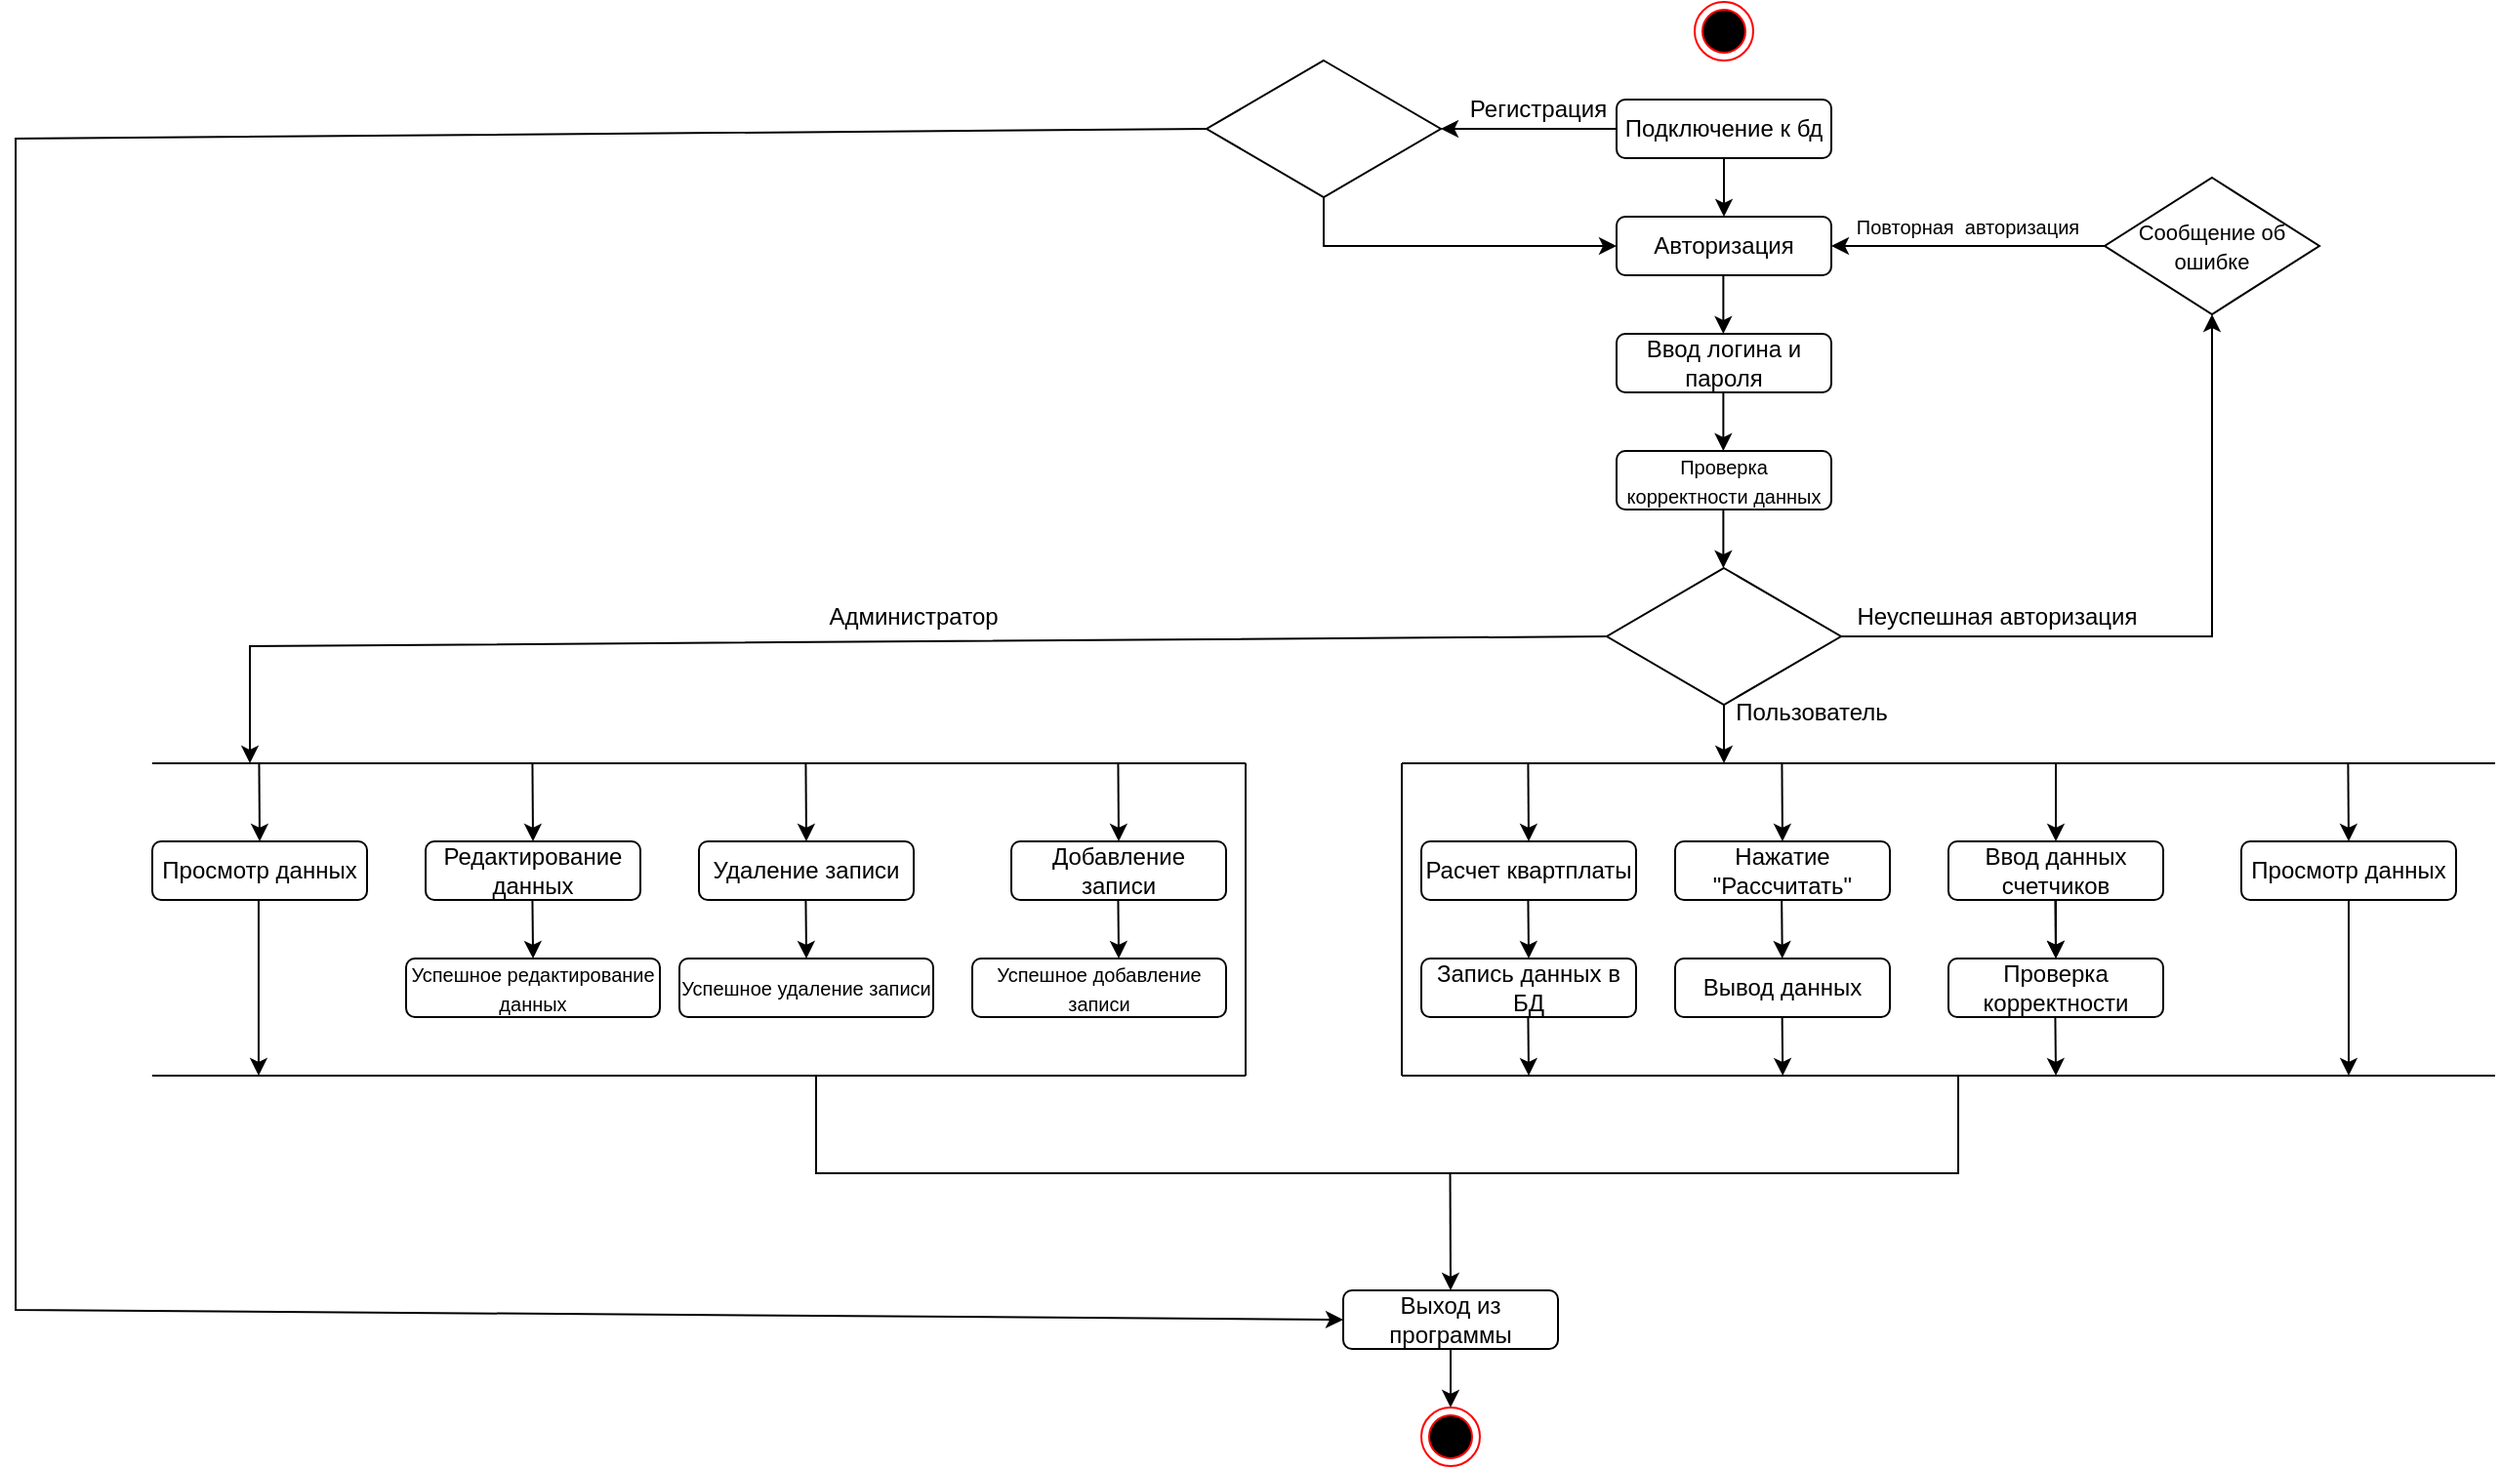 <mxfile version="26.2.14">
  <diagram id="ApH-g16-K_BEeuCZxIzM" name="Страница — 1">
    <mxGraphModel dx="2952" dy="1145" grid="1" gridSize="10" guides="1" tooltips="1" connect="1" arrows="1" fold="1" page="1" pageScale="1" pageWidth="1169" pageHeight="827" math="0" shadow="0">
      <root>
        <mxCell id="0" />
        <mxCell id="1" parent="0" />
        <mxCell id="-Dr9QUZ1F8WlUCkGdHFx-1" value="" style="ellipse;html=1;shape=endState;fillColor=#000000;strokeColor=#ff0000;" vertex="1" parent="1">
          <mxGeometry x="580" y="50" width="30" height="30" as="geometry" />
        </mxCell>
        <mxCell id="-Dr9QUZ1F8WlUCkGdHFx-6" value="Подключение к бд" style="rounded=1;whiteSpace=wrap;html=1;" vertex="1" parent="1">
          <mxGeometry x="540" y="100" width="110" height="30" as="geometry" />
        </mxCell>
        <mxCell id="-Dr9QUZ1F8WlUCkGdHFx-9" value="Авторизация" style="rounded=1;whiteSpace=wrap;html=1;" vertex="1" parent="1">
          <mxGeometry x="540" y="160" width="110" height="30" as="geometry" />
        </mxCell>
        <mxCell id="-Dr9QUZ1F8WlUCkGdHFx-10" value="Ввод логина и пароля" style="rounded=1;whiteSpace=wrap;html=1;" vertex="1" parent="1">
          <mxGeometry x="540" y="220" width="110" height="30" as="geometry" />
        </mxCell>
        <mxCell id="-Dr9QUZ1F8WlUCkGdHFx-11" value="&lt;font style=&quot;font-size: 10px;&quot;&gt;Проверка корректности данных&lt;/font&gt;" style="rounded=1;whiteSpace=wrap;html=1;" vertex="1" parent="1">
          <mxGeometry x="540" y="280" width="110" height="30" as="geometry" />
        </mxCell>
        <mxCell id="-Dr9QUZ1F8WlUCkGdHFx-12" value="" style="rhombus;whiteSpace=wrap;html=1;" vertex="1" parent="1">
          <mxGeometry x="535" y="340" width="120" height="70" as="geometry" />
        </mxCell>
        <mxCell id="-Dr9QUZ1F8WlUCkGdHFx-14" value="&lt;font style=&quot;font-size: 11px;&quot;&gt;Сообщение об ошибке&lt;/font&gt;" style="rhombus;whiteSpace=wrap;html=1;" vertex="1" parent="1">
          <mxGeometry x="790" y="140" width="110" height="70" as="geometry" />
        </mxCell>
        <mxCell id="-Dr9QUZ1F8WlUCkGdHFx-16" value="" style="endArrow=classic;html=1;rounded=0;exitX=0;exitY=0.5;exitDx=0;exitDy=0;entryX=1;entryY=0.5;entryDx=0;entryDy=0;" edge="1" parent="1" source="-Dr9QUZ1F8WlUCkGdHFx-6" target="-Dr9QUZ1F8WlUCkGdHFx-27">
          <mxGeometry width="50" height="50" relative="1" as="geometry">
            <mxPoint x="560" y="540" as="sourcePoint" />
            <mxPoint x="510.0" y="115.0" as="targetPoint" />
          </mxGeometry>
        </mxCell>
        <mxCell id="-Dr9QUZ1F8WlUCkGdHFx-17" value="" style="endArrow=classic;html=1;rounded=0;exitX=0.5;exitY=1;exitDx=0;exitDy=0;entryX=0.5;entryY=0;entryDx=0;entryDy=0;" edge="1" parent="1" source="-Dr9QUZ1F8WlUCkGdHFx-6" target="-Dr9QUZ1F8WlUCkGdHFx-9">
          <mxGeometry width="50" height="50" relative="1" as="geometry">
            <mxPoint x="560" y="220" as="sourcePoint" />
            <mxPoint x="610" y="170" as="targetPoint" />
          </mxGeometry>
        </mxCell>
        <mxCell id="-Dr9QUZ1F8WlUCkGdHFx-18" value="" style="endArrow=classic;html=1;rounded=0;exitX=0.5;exitY=1;exitDx=0;exitDy=0;entryX=0.5;entryY=0;entryDx=0;entryDy=0;" edge="1" parent="1">
          <mxGeometry width="50" height="50" relative="1" as="geometry">
            <mxPoint x="594.69" y="190" as="sourcePoint" />
            <mxPoint x="594.69" y="220" as="targetPoint" />
          </mxGeometry>
        </mxCell>
        <mxCell id="-Dr9QUZ1F8WlUCkGdHFx-19" value="" style="endArrow=classic;html=1;rounded=0;exitX=0.5;exitY=1;exitDx=0;exitDy=0;entryX=0.5;entryY=0;entryDx=0;entryDy=0;" edge="1" parent="1">
          <mxGeometry width="50" height="50" relative="1" as="geometry">
            <mxPoint x="594.69" y="250" as="sourcePoint" />
            <mxPoint x="594.69" y="280" as="targetPoint" />
          </mxGeometry>
        </mxCell>
        <mxCell id="-Dr9QUZ1F8WlUCkGdHFx-20" value="" style="endArrow=classic;html=1;rounded=0;exitX=0.5;exitY=1;exitDx=0;exitDy=0;entryX=0.5;entryY=0;entryDx=0;entryDy=0;" edge="1" parent="1">
          <mxGeometry width="50" height="50" relative="1" as="geometry">
            <mxPoint x="594.69" y="310" as="sourcePoint" />
            <mxPoint x="594.69" y="340" as="targetPoint" />
          </mxGeometry>
        </mxCell>
        <mxCell id="-Dr9QUZ1F8WlUCkGdHFx-21" value="" style="endArrow=classic;html=1;rounded=0;exitX=0;exitY=0.5;exitDx=0;exitDy=0;entryX=1;entryY=0.5;entryDx=0;entryDy=0;" edge="1" parent="1" source="-Dr9QUZ1F8WlUCkGdHFx-14" target="-Dr9QUZ1F8WlUCkGdHFx-9">
          <mxGeometry width="50" height="50" relative="1" as="geometry">
            <mxPoint x="600" y="200" as="sourcePoint" />
            <mxPoint x="650" y="150" as="targetPoint" />
          </mxGeometry>
        </mxCell>
        <mxCell id="-Dr9QUZ1F8WlUCkGdHFx-22" value="" style="endArrow=classic;html=1;rounded=0;exitX=1;exitY=0.5;exitDx=0;exitDy=0;entryX=0.5;entryY=1;entryDx=0;entryDy=0;" edge="1" parent="1" source="-Dr9QUZ1F8WlUCkGdHFx-12" target="-Dr9QUZ1F8WlUCkGdHFx-14">
          <mxGeometry width="50" height="50" relative="1" as="geometry">
            <mxPoint x="600" y="410" as="sourcePoint" />
            <mxPoint x="650" y="360" as="targetPoint" />
            <Array as="points">
              <mxPoint x="845" y="375" />
            </Array>
          </mxGeometry>
        </mxCell>
        <mxCell id="-Dr9QUZ1F8WlUCkGdHFx-23" value="Неуспешная авторизация" style="text;html=1;align=center;verticalAlign=middle;whiteSpace=wrap;rounded=0;" vertex="1" parent="1">
          <mxGeometry x="630" y="350" width="210" height="30" as="geometry" />
        </mxCell>
        <mxCell id="-Dr9QUZ1F8WlUCkGdHFx-24" value="&lt;font style=&quot;font-size: 10px;&quot;&gt;Повторная&amp;nbsp; авторизация&lt;/font&gt;" style="text;html=1;align=center;verticalAlign=middle;whiteSpace=wrap;rounded=0;" vertex="1" parent="1">
          <mxGeometry x="630" y="150" width="180" height="30" as="geometry" />
        </mxCell>
        <mxCell id="-Dr9QUZ1F8WlUCkGdHFx-25" value="" style="endArrow=classic;html=1;rounded=0;exitX=0.5;exitY=1;exitDx=0;exitDy=0;entryX=0;entryY=0.5;entryDx=0;entryDy=0;" edge="1" parent="1" source="-Dr9QUZ1F8WlUCkGdHFx-27" target="-Dr9QUZ1F8WlUCkGdHFx-9">
          <mxGeometry width="50" height="50" relative="1" as="geometry">
            <mxPoint x="470" y="220" as="sourcePoint" />
            <mxPoint x="520" y="170" as="targetPoint" />
            <Array as="points">
              <mxPoint x="390" y="175" />
            </Array>
          </mxGeometry>
        </mxCell>
        <mxCell id="-Dr9QUZ1F8WlUCkGdHFx-27" value="" style="rhombus;whiteSpace=wrap;html=1;" vertex="1" parent="1">
          <mxGeometry x="330" y="80" width="120" height="70" as="geometry" />
        </mxCell>
        <mxCell id="-Dr9QUZ1F8WlUCkGdHFx-28" value="Регистрация" style="text;html=1;align=center;verticalAlign=middle;whiteSpace=wrap;rounded=0;" vertex="1" parent="1">
          <mxGeometry x="470" y="90" width="60" height="30" as="geometry" />
        </mxCell>
        <mxCell id="-Dr9QUZ1F8WlUCkGdHFx-29" value="" style="endArrow=none;html=1;rounded=0;" edge="1" parent="1">
          <mxGeometry width="50" height="50" relative="1" as="geometry">
            <mxPoint x="430" y="440" as="sourcePoint" />
            <mxPoint x="990" y="440" as="targetPoint" />
          </mxGeometry>
        </mxCell>
        <mxCell id="-Dr9QUZ1F8WlUCkGdHFx-53" value="" style="edgeStyle=orthogonalEdgeStyle;rounded=0;orthogonalLoop=1;jettySize=auto;html=1;" edge="1" parent="1" source="-Dr9QUZ1F8WlUCkGdHFx-31" target="-Dr9QUZ1F8WlUCkGdHFx-52">
          <mxGeometry relative="1" as="geometry" />
        </mxCell>
        <mxCell id="-Dr9QUZ1F8WlUCkGdHFx-31" value="Ввод данных счетчиков" style="rounded=1;whiteSpace=wrap;html=1;" vertex="1" parent="1">
          <mxGeometry x="710" y="480" width="110" height="30" as="geometry" />
        </mxCell>
        <mxCell id="-Dr9QUZ1F8WlUCkGdHFx-32" value="Просмотр данных" style="rounded=1;whiteSpace=wrap;html=1;" vertex="1" parent="1">
          <mxGeometry x="860" y="480" width="110" height="30" as="geometry" />
        </mxCell>
        <mxCell id="-Dr9QUZ1F8WlUCkGdHFx-33" value="Нажатие &quot;Рассчитать&quot;" style="rounded=1;whiteSpace=wrap;html=1;" vertex="1" parent="1">
          <mxGeometry x="570" y="480" width="110" height="30" as="geometry" />
        </mxCell>
        <mxCell id="-Dr9QUZ1F8WlUCkGdHFx-35" value="Расчет квартплаты" style="rounded=1;whiteSpace=wrap;html=1;" vertex="1" parent="1">
          <mxGeometry x="440" y="480" width="110" height="30" as="geometry" />
        </mxCell>
        <mxCell id="-Dr9QUZ1F8WlUCkGdHFx-37" value="Запись данных в БД" style="rounded=1;whiteSpace=wrap;html=1;" vertex="1" parent="1">
          <mxGeometry x="440" y="540" width="110" height="30" as="geometry" />
        </mxCell>
        <mxCell id="-Dr9QUZ1F8WlUCkGdHFx-38" value="" style="endArrow=classic;html=1;rounded=0;entryX=0.5;entryY=0;entryDx=0;entryDy=0;" edge="1" parent="1" target="-Dr9QUZ1F8WlUCkGdHFx-31">
          <mxGeometry width="50" height="50" relative="1" as="geometry">
            <mxPoint x="765" y="440" as="sourcePoint" />
            <mxPoint x="810" y="550" as="targetPoint" />
          </mxGeometry>
        </mxCell>
        <mxCell id="-Dr9QUZ1F8WlUCkGdHFx-39" value="" style="endArrow=classic;html=1;rounded=0;" edge="1" parent="1">
          <mxGeometry width="50" height="50" relative="1" as="geometry">
            <mxPoint x="764.69" y="510" as="sourcePoint" />
            <mxPoint x="765" y="540" as="targetPoint" />
          </mxGeometry>
        </mxCell>
        <mxCell id="-Dr9QUZ1F8WlUCkGdHFx-40" value="" style="endArrow=classic;html=1;rounded=0;" edge="1" parent="1">
          <mxGeometry width="50" height="50" relative="1" as="geometry">
            <mxPoint x="624.58" y="510" as="sourcePoint" />
            <mxPoint x="624.89" y="540" as="targetPoint" />
          </mxGeometry>
        </mxCell>
        <mxCell id="-Dr9QUZ1F8WlUCkGdHFx-41" value="" style="endArrow=classic;html=1;rounded=0;" edge="1" parent="1">
          <mxGeometry width="50" height="50" relative="1" as="geometry">
            <mxPoint x="494.71" y="510" as="sourcePoint" />
            <mxPoint x="495.02" y="540" as="targetPoint" />
          </mxGeometry>
        </mxCell>
        <mxCell id="-Dr9QUZ1F8WlUCkGdHFx-42" value="" style="endArrow=classic;html=1;rounded=0;entryX=0.5;entryY=0;entryDx=0;entryDy=0;" edge="1" parent="1" target="-Dr9QUZ1F8WlUCkGdHFx-32">
          <mxGeometry width="50" height="50" relative="1" as="geometry">
            <mxPoint x="914.69" y="440" as="sourcePoint" />
            <mxPoint x="915" y="470" as="targetPoint" />
          </mxGeometry>
        </mxCell>
        <mxCell id="-Dr9QUZ1F8WlUCkGdHFx-43" value="" style="endArrow=classic;html=1;rounded=0;exitX=0.5;exitY=1;exitDx=0;exitDy=0;" edge="1" parent="1" source="-Dr9QUZ1F8WlUCkGdHFx-32">
          <mxGeometry width="50" height="50" relative="1" as="geometry">
            <mxPoint x="760" y="600" as="sourcePoint" />
            <mxPoint x="915" y="600" as="targetPoint" />
          </mxGeometry>
        </mxCell>
        <mxCell id="-Dr9QUZ1F8WlUCkGdHFx-44" value="" style="endArrow=classic;html=1;rounded=0;entryX=0.5;entryY=0;entryDx=0;entryDy=0;" edge="1" parent="1" target="-Dr9QUZ1F8WlUCkGdHFx-33">
          <mxGeometry width="50" height="50" relative="1" as="geometry">
            <mxPoint x="624.71" y="440" as="sourcePoint" />
            <mxPoint x="625.02" y="470" as="targetPoint" />
          </mxGeometry>
        </mxCell>
        <mxCell id="-Dr9QUZ1F8WlUCkGdHFx-47" value="" style="endArrow=none;html=1;rounded=0;" edge="1" parent="1">
          <mxGeometry width="50" height="50" relative="1" as="geometry">
            <mxPoint x="430" y="600" as="sourcePoint" />
            <mxPoint x="990" y="600" as="targetPoint" />
          </mxGeometry>
        </mxCell>
        <mxCell id="-Dr9QUZ1F8WlUCkGdHFx-50" value="Вывод данных" style="rounded=1;whiteSpace=wrap;html=1;" vertex="1" parent="1">
          <mxGeometry x="570" y="540" width="110" height="30" as="geometry" />
        </mxCell>
        <mxCell id="-Dr9QUZ1F8WlUCkGdHFx-51" value="" style="endArrow=classic;html=1;rounded=0;entryX=0.5;entryY=0;entryDx=0;entryDy=0;" edge="1" parent="1">
          <mxGeometry width="50" height="50" relative="1" as="geometry">
            <mxPoint x="494.71" y="440" as="sourcePoint" />
            <mxPoint x="495" y="480" as="targetPoint" />
          </mxGeometry>
        </mxCell>
        <mxCell id="-Dr9QUZ1F8WlUCkGdHFx-52" value="Проверка корректности" style="rounded=1;whiteSpace=wrap;html=1;" vertex="1" parent="1">
          <mxGeometry x="710" y="540" width="110" height="30" as="geometry" />
        </mxCell>
        <mxCell id="-Dr9QUZ1F8WlUCkGdHFx-54" value="" style="endArrow=classic;html=1;rounded=0;" edge="1" parent="1">
          <mxGeometry width="50" height="50" relative="1" as="geometry">
            <mxPoint x="764.71" y="570" as="sourcePoint" />
            <mxPoint x="765.02" y="600" as="targetPoint" />
          </mxGeometry>
        </mxCell>
        <mxCell id="-Dr9QUZ1F8WlUCkGdHFx-55" value="" style="endArrow=classic;html=1;rounded=0;" edge="1" parent="1">
          <mxGeometry width="50" height="50" relative="1" as="geometry">
            <mxPoint x="624.82" y="570" as="sourcePoint" />
            <mxPoint x="625.13" y="600" as="targetPoint" />
          </mxGeometry>
        </mxCell>
        <mxCell id="-Dr9QUZ1F8WlUCkGdHFx-56" value="" style="endArrow=classic;html=1;rounded=0;" edge="1" parent="1">
          <mxGeometry width="50" height="50" relative="1" as="geometry">
            <mxPoint x="494.71" y="570" as="sourcePoint" />
            <mxPoint x="495.02" y="600" as="targetPoint" />
          </mxGeometry>
        </mxCell>
        <mxCell id="-Dr9QUZ1F8WlUCkGdHFx-57" value="" style="endArrow=classic;html=1;rounded=0;exitX=0.5;exitY=1;exitDx=0;exitDy=0;" edge="1" parent="1" source="-Dr9QUZ1F8WlUCkGdHFx-12">
          <mxGeometry width="50" height="50" relative="1" as="geometry">
            <mxPoint x="510" y="440" as="sourcePoint" />
            <mxPoint x="595" y="440" as="targetPoint" />
          </mxGeometry>
        </mxCell>
        <mxCell id="-Dr9QUZ1F8WlUCkGdHFx-58" value="" style="endArrow=classic;html=1;rounded=0;exitX=0;exitY=0.5;exitDx=0;exitDy=0;" edge="1" parent="1" source="-Dr9QUZ1F8WlUCkGdHFx-12">
          <mxGeometry width="50" height="50" relative="1" as="geometry">
            <mxPoint x="340" y="410" as="sourcePoint" />
            <mxPoint x="-160" y="440" as="targetPoint" />
            <Array as="points">
              <mxPoint x="-160" y="380" />
            </Array>
          </mxGeometry>
        </mxCell>
        <mxCell id="-Dr9QUZ1F8WlUCkGdHFx-60" value="" style="endArrow=none;html=1;rounded=0;" edge="1" parent="1">
          <mxGeometry width="50" height="50" relative="1" as="geometry">
            <mxPoint x="-210" y="440" as="sourcePoint" />
            <mxPoint x="350" y="440" as="targetPoint" />
          </mxGeometry>
        </mxCell>
        <mxCell id="-Dr9QUZ1F8WlUCkGdHFx-61" value="" style="endArrow=none;html=1;rounded=0;" edge="1" parent="1">
          <mxGeometry width="50" height="50" relative="1" as="geometry">
            <mxPoint x="-210" y="600" as="sourcePoint" />
            <mxPoint x="350" y="600" as="targetPoint" />
          </mxGeometry>
        </mxCell>
        <mxCell id="-Dr9QUZ1F8WlUCkGdHFx-62" value="Просмотр данных" style="rounded=1;whiteSpace=wrap;html=1;" vertex="1" parent="1">
          <mxGeometry x="-210" y="480" width="110" height="30" as="geometry" />
        </mxCell>
        <mxCell id="-Dr9QUZ1F8WlUCkGdHFx-63" value="Редактирование данных" style="rounded=1;whiteSpace=wrap;html=1;" vertex="1" parent="1">
          <mxGeometry x="-70" y="480" width="110" height="30" as="geometry" />
        </mxCell>
        <mxCell id="-Dr9QUZ1F8WlUCkGdHFx-64" value="Удаление записи" style="rounded=1;whiteSpace=wrap;html=1;" vertex="1" parent="1">
          <mxGeometry x="70" y="480" width="110" height="30" as="geometry" />
        </mxCell>
        <mxCell id="-Dr9QUZ1F8WlUCkGdHFx-65" value="Добавление записи" style="rounded=1;whiteSpace=wrap;html=1;" vertex="1" parent="1">
          <mxGeometry x="230" y="480" width="110" height="30" as="geometry" />
        </mxCell>
        <mxCell id="-Dr9QUZ1F8WlUCkGdHFx-67" value="&lt;font style=&quot;font-size: 10px;&quot;&gt;Успешное редактирование данных&lt;/font&gt;" style="rounded=1;whiteSpace=wrap;html=1;" vertex="1" parent="1">
          <mxGeometry x="-80" y="540" width="130" height="30" as="geometry" />
        </mxCell>
        <mxCell id="-Dr9QUZ1F8WlUCkGdHFx-70" value="&lt;font style=&quot;font-size: 10px;&quot;&gt;Успешное удаление записи&lt;/font&gt;" style="rounded=1;whiteSpace=wrap;html=1;" vertex="1" parent="1">
          <mxGeometry x="60" y="540" width="130" height="30" as="geometry" />
        </mxCell>
        <mxCell id="-Dr9QUZ1F8WlUCkGdHFx-71" value="&lt;font style=&quot;font-size: 10px;&quot;&gt;Успешное добавление записи&lt;/font&gt;" style="rounded=1;whiteSpace=wrap;html=1;" vertex="1" parent="1">
          <mxGeometry x="210" y="540" width="130" height="30" as="geometry" />
        </mxCell>
        <mxCell id="-Dr9QUZ1F8WlUCkGdHFx-72" value="" style="endArrow=classic;html=1;rounded=0;entryX=0.5;entryY=0;entryDx=0;entryDy=0;" edge="1" parent="1">
          <mxGeometry width="50" height="50" relative="1" as="geometry">
            <mxPoint x="284.72" y="440" as="sourcePoint" />
            <mxPoint x="285.01" y="480" as="targetPoint" />
          </mxGeometry>
        </mxCell>
        <mxCell id="-Dr9QUZ1F8WlUCkGdHFx-73" value="" style="endArrow=classic;html=1;rounded=0;entryX=0.5;entryY=0;entryDx=0;entryDy=0;" edge="1" parent="1">
          <mxGeometry width="50" height="50" relative="1" as="geometry">
            <mxPoint x="124.72" y="440" as="sourcePoint" />
            <mxPoint x="125.01" y="480" as="targetPoint" />
          </mxGeometry>
        </mxCell>
        <mxCell id="-Dr9QUZ1F8WlUCkGdHFx-74" value="" style="endArrow=classic;html=1;rounded=0;entryX=0.5;entryY=0;entryDx=0;entryDy=0;" edge="1" parent="1">
          <mxGeometry width="50" height="50" relative="1" as="geometry">
            <mxPoint x="-15.28" y="440" as="sourcePoint" />
            <mxPoint x="-14.99" y="480" as="targetPoint" />
          </mxGeometry>
        </mxCell>
        <mxCell id="-Dr9QUZ1F8WlUCkGdHFx-75" value="" style="endArrow=classic;html=1;rounded=0;entryX=0.5;entryY=0;entryDx=0;entryDy=0;" edge="1" parent="1">
          <mxGeometry width="50" height="50" relative="1" as="geometry">
            <mxPoint x="-155.28" y="440" as="sourcePoint" />
            <mxPoint x="-154.99" y="480" as="targetPoint" />
          </mxGeometry>
        </mxCell>
        <mxCell id="-Dr9QUZ1F8WlUCkGdHFx-76" value="" style="endArrow=classic;html=1;rounded=0;" edge="1" parent="1">
          <mxGeometry width="50" height="50" relative="1" as="geometry">
            <mxPoint x="284.72" y="510" as="sourcePoint" />
            <mxPoint x="285.03" y="540" as="targetPoint" />
          </mxGeometry>
        </mxCell>
        <mxCell id="-Dr9QUZ1F8WlUCkGdHFx-77" value="" style="endArrow=classic;html=1;rounded=0;" edge="1" parent="1">
          <mxGeometry width="50" height="50" relative="1" as="geometry">
            <mxPoint x="124.72" y="510" as="sourcePoint" />
            <mxPoint x="125.03" y="540" as="targetPoint" />
          </mxGeometry>
        </mxCell>
        <mxCell id="-Dr9QUZ1F8WlUCkGdHFx-78" value="" style="endArrow=classic;html=1;rounded=0;" edge="1" parent="1">
          <mxGeometry width="50" height="50" relative="1" as="geometry">
            <mxPoint x="-15.28" y="510" as="sourcePoint" />
            <mxPoint x="-14.97" y="540" as="targetPoint" />
          </mxGeometry>
        </mxCell>
        <mxCell id="-Dr9QUZ1F8WlUCkGdHFx-79" value="" style="endArrow=classic;html=1;rounded=0;exitX=0.5;exitY=1;exitDx=0;exitDy=0;" edge="1" parent="1">
          <mxGeometry width="50" height="50" relative="1" as="geometry">
            <mxPoint x="-155.53" y="510" as="sourcePoint" />
            <mxPoint x="-155.53" y="600" as="targetPoint" />
          </mxGeometry>
        </mxCell>
        <mxCell id="-Dr9QUZ1F8WlUCkGdHFx-80" value="" style="endArrow=none;html=1;rounded=0;" edge="1" parent="1">
          <mxGeometry width="50" height="50" relative="1" as="geometry">
            <mxPoint x="350" y="440" as="sourcePoint" />
            <mxPoint x="350" y="600" as="targetPoint" />
          </mxGeometry>
        </mxCell>
        <mxCell id="-Dr9QUZ1F8WlUCkGdHFx-81" value="" style="endArrow=none;html=1;rounded=0;" edge="1" parent="1">
          <mxGeometry width="50" height="50" relative="1" as="geometry">
            <mxPoint x="430" y="440" as="sourcePoint" />
            <mxPoint x="430" y="600" as="targetPoint" />
          </mxGeometry>
        </mxCell>
        <mxCell id="-Dr9QUZ1F8WlUCkGdHFx-83" value="Администратор" style="text;html=1;align=center;verticalAlign=middle;whiteSpace=wrap;rounded=0;" vertex="1" parent="1">
          <mxGeometry x="150" y="350" width="60" height="30" as="geometry" />
        </mxCell>
        <mxCell id="-Dr9QUZ1F8WlUCkGdHFx-84" style="edgeStyle=orthogonalEdgeStyle;rounded=0;orthogonalLoop=1;jettySize=auto;html=1;exitX=0.5;exitY=1;exitDx=0;exitDy=0;" edge="1" parent="1" source="-Dr9QUZ1F8WlUCkGdHFx-83" target="-Dr9QUZ1F8WlUCkGdHFx-83">
          <mxGeometry relative="1" as="geometry" />
        </mxCell>
        <mxCell id="-Dr9QUZ1F8WlUCkGdHFx-85" value="Пользователь" style="text;html=1;align=center;verticalAlign=middle;whiteSpace=wrap;rounded=0;" vertex="1" parent="1">
          <mxGeometry x="610" y="399" width="60" height="30" as="geometry" />
        </mxCell>
        <mxCell id="-Dr9QUZ1F8WlUCkGdHFx-87" value="" style="endArrow=none;html=1;rounded=0;" edge="1" parent="1">
          <mxGeometry width="50" height="50" relative="1" as="geometry">
            <mxPoint x="130" y="600" as="sourcePoint" />
            <mxPoint x="460" y="650" as="targetPoint" />
            <Array as="points">
              <mxPoint x="130" y="650" />
            </Array>
          </mxGeometry>
        </mxCell>
        <mxCell id="-Dr9QUZ1F8WlUCkGdHFx-89" value="Выход из программы" style="rounded=1;whiteSpace=wrap;html=1;" vertex="1" parent="1">
          <mxGeometry x="400" y="710" width="110" height="30" as="geometry" />
        </mxCell>
        <mxCell id="-Dr9QUZ1F8WlUCkGdHFx-91" value="" style="endArrow=none;html=1;rounded=0;" edge="1" parent="1">
          <mxGeometry width="50" height="50" relative="1" as="geometry">
            <mxPoint x="455" y="650" as="sourcePoint" />
            <mxPoint x="715" y="600" as="targetPoint" />
            <Array as="points">
              <mxPoint x="715" y="650" />
            </Array>
          </mxGeometry>
        </mxCell>
        <mxCell id="-Dr9QUZ1F8WlUCkGdHFx-92" value="" style="endArrow=classic;html=1;rounded=0;exitX=0.5;exitY=1;exitDx=0;exitDy=0;" edge="1" parent="1" source="-Dr9QUZ1F8WlUCkGdHFx-89">
          <mxGeometry width="50" height="50" relative="1" as="geometry">
            <mxPoint x="527" y="800" as="sourcePoint" />
            <mxPoint x="455" y="770" as="targetPoint" />
          </mxGeometry>
        </mxCell>
        <mxCell id="-Dr9QUZ1F8WlUCkGdHFx-93" value="" style="endArrow=classic;html=1;rounded=0;exitX=0.5;exitY=1;exitDx=0;exitDy=0;entryX=0.5;entryY=0;entryDx=0;entryDy=0;" edge="1" parent="1" target="-Dr9QUZ1F8WlUCkGdHFx-89">
          <mxGeometry width="50" height="50" relative="1" as="geometry">
            <mxPoint x="454.76" y="650" as="sourcePoint" />
            <mxPoint x="454.76" y="680" as="targetPoint" />
          </mxGeometry>
        </mxCell>
        <mxCell id="-Dr9QUZ1F8WlUCkGdHFx-94" value="" style="ellipse;html=1;shape=endState;fillColor=#000000;strokeColor=#ff0000;" vertex="1" parent="1">
          <mxGeometry x="440" y="770" width="30" height="30" as="geometry" />
        </mxCell>
        <mxCell id="-Dr9QUZ1F8WlUCkGdHFx-95" value="" style="endArrow=classic;html=1;rounded=0;exitX=0;exitY=0.5;exitDx=0;exitDy=0;entryX=0;entryY=0.5;entryDx=0;entryDy=0;" edge="1" parent="1" source="-Dr9QUZ1F8WlUCkGdHFx-27" target="-Dr9QUZ1F8WlUCkGdHFx-89">
          <mxGeometry width="50" height="50" relative="1" as="geometry">
            <mxPoint x="330" y="680" as="sourcePoint" />
            <mxPoint x="380" y="630" as="targetPoint" />
            <Array as="points">
              <mxPoint x="-280" y="120" />
              <mxPoint x="-280" y="720" />
            </Array>
          </mxGeometry>
        </mxCell>
      </root>
    </mxGraphModel>
  </diagram>
</mxfile>
